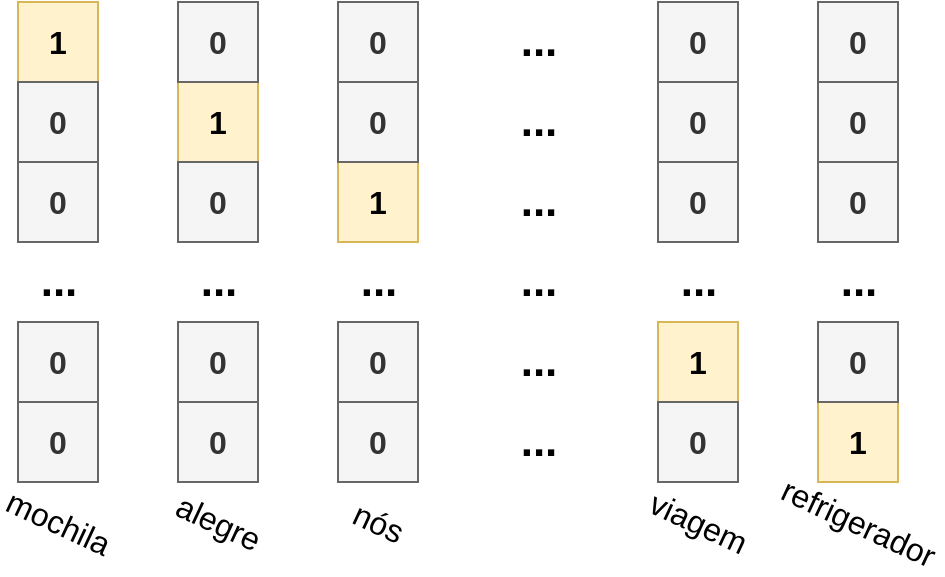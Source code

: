 <mxfile version="12.7.8" type="device"><diagram id="GAlCBHvgS1sKeVPfNwqa" name="Page-1"><mxGraphModel dx="771" dy="435" grid="1" gridSize="10" guides="1" tooltips="1" connect="1" arrows="1" fold="1" page="1" pageScale="1" pageWidth="850" pageHeight="1100" math="0" shadow="0"><root><mxCell id="0"/><mxCell id="1" parent="0"/><mxCell id="J3_a298cZkd8Hms-PnhU-1" value="&lt;font style=&quot;font-size: 16px&quot;&gt;mochila&lt;/font&gt;" style="text;html=1;align=center;verticalAlign=middle;resizable=0;points=[];autosize=1;rotation=25;" vertex="1" parent="1"><mxGeometry x="280" y="450" width="40" height="20" as="geometry"/></mxCell><mxCell id="J3_a298cZkd8Hms-PnhU-2" value="&lt;font style=&quot;font-size: 16px&quot;&gt;alegre&lt;/font&gt;" style="text;html=1;align=center;verticalAlign=middle;resizable=0;points=[];autosize=1;rotation=25;" vertex="1" parent="1"><mxGeometry x="360" y="450" width="40" height="20" as="geometry"/></mxCell><mxCell id="J3_a298cZkd8Hms-PnhU-3" value="&lt;font style=&quot;font-size: 16px&quot;&gt;viagem&lt;/font&gt;" style="text;html=1;align=center;verticalAlign=middle;resizable=0;points=[];autosize=1;rotation=25;" vertex="1" parent="1"><mxGeometry x="600" y="450" width="40" height="20" as="geometry"/></mxCell><mxCell id="J3_a298cZkd8Hms-PnhU-4" value="&lt;font style=&quot;font-size: 16px&quot;&gt;refrigerador&lt;/font&gt;" style="text;html=1;align=center;verticalAlign=middle;resizable=0;points=[];autosize=1;rotation=25;" vertex="1" parent="1"><mxGeometry x="680" y="450" width="40" height="20" as="geometry"/></mxCell><mxCell id="J3_a298cZkd8Hms-PnhU-5" value="&lt;font style=&quot;font-size: 16px&quot;&gt;nós&lt;/font&gt;" style="text;html=1;align=center;verticalAlign=middle;resizable=0;points=[];autosize=1;rotation=25;" vertex="1" parent="1"><mxGeometry x="440" y="450" width="40" height="20" as="geometry"/></mxCell><mxCell id="J3_a298cZkd8Hms-PnhU-6" value="&lt;div align=&quot;center&quot;&gt;&lt;b&gt;&lt;font style=&quot;font-size: 22px&quot;&gt;...&lt;/font&gt;&lt;/b&gt;&lt;/div&gt;" style="text;html=1;align=center;verticalAlign=middle;resizable=0;points=[];autosize=1;" vertex="1" parent="1"><mxGeometry x="280" y="320" width="40" height="40" as="geometry"/></mxCell><mxCell id="J3_a298cZkd8Hms-PnhU-7" value="&lt;div align=&quot;center&quot;&gt;&lt;b&gt;&lt;font style=&quot;font-size: 22px&quot;&gt;...&lt;/font&gt;&lt;/b&gt;&lt;/div&gt;" style="text;html=1;align=center;verticalAlign=middle;resizable=0;points=[];autosize=1;" vertex="1" parent="1"><mxGeometry x="360" y="320" width="40" height="40" as="geometry"/></mxCell><mxCell id="J3_a298cZkd8Hms-PnhU-8" value="&lt;div align=&quot;center&quot;&gt;&lt;b&gt;&lt;font style=&quot;font-size: 22px&quot;&gt;...&lt;/font&gt;&lt;/b&gt;&lt;/div&gt;" style="text;html=1;align=center;verticalAlign=middle;resizable=0;points=[];autosize=1;" vertex="1" parent="1"><mxGeometry x="440" y="320" width="40" height="40" as="geometry"/></mxCell><mxCell id="J3_a298cZkd8Hms-PnhU-9" value="&lt;div align=&quot;center&quot;&gt;&lt;b&gt;&lt;font style=&quot;font-size: 22px&quot;&gt;...&lt;/font&gt;&lt;/b&gt;&lt;/div&gt;" style="text;html=1;align=center;verticalAlign=middle;resizable=0;points=[];autosize=1;" vertex="1" parent="1"><mxGeometry x="600" y="320" width="40" height="40" as="geometry"/></mxCell><mxCell id="J3_a298cZkd8Hms-PnhU-10" value="&lt;div align=&quot;center&quot;&gt;&lt;b&gt;&lt;font style=&quot;font-size: 22px&quot;&gt;...&lt;/font&gt;&lt;/b&gt;&lt;/div&gt;" style="text;html=1;align=center;verticalAlign=middle;resizable=0;points=[];autosize=1;" vertex="1" parent="1"><mxGeometry x="680" y="320" width="40" height="40" as="geometry"/></mxCell><mxCell id="J3_a298cZkd8Hms-PnhU-11" value="&lt;div align=&quot;center&quot;&gt;&lt;b&gt;&lt;font style=&quot;font-size: 22px&quot;&gt;...&lt;/font&gt;&lt;/b&gt;&lt;/div&gt;" style="text;html=1;align=center;verticalAlign=middle;resizable=0;points=[];autosize=1;" vertex="1" parent="1"><mxGeometry x="520" y="320" width="40" height="40" as="geometry"/></mxCell><mxCell id="J3_a298cZkd8Hms-PnhU-12" value="&lt;div align=&quot;center&quot;&gt;&lt;b&gt;&lt;font style=&quot;font-size: 22px&quot;&gt;...&lt;/font&gt;&lt;/b&gt;&lt;/div&gt;" style="text;html=1;align=center;verticalAlign=middle;resizable=0;points=[];autosize=1;" vertex="1" parent="1"><mxGeometry x="520" y="360" width="40" height="40" as="geometry"/></mxCell><mxCell id="J3_a298cZkd8Hms-PnhU-13" value="&lt;div align=&quot;center&quot;&gt;&lt;b&gt;&lt;font style=&quot;font-size: 22px&quot;&gt;...&lt;/font&gt;&lt;/b&gt;&lt;/div&gt;" style="text;html=1;align=center;verticalAlign=middle;resizable=0;points=[];autosize=1;" vertex="1" parent="1"><mxGeometry x="520" y="400" width="40" height="40" as="geometry"/></mxCell><mxCell id="J3_a298cZkd8Hms-PnhU-14" value="&lt;div align=&quot;center&quot;&gt;&lt;b&gt;&lt;font style=&quot;font-size: 22px&quot;&gt;...&lt;/font&gt;&lt;/b&gt;&lt;/div&gt;" style="text;html=1;align=center;verticalAlign=middle;resizable=0;points=[];autosize=1;" vertex="1" parent="1"><mxGeometry x="520" y="240" width="40" height="40" as="geometry"/></mxCell><mxCell id="J3_a298cZkd8Hms-PnhU-15" value="&lt;div align=&quot;center&quot;&gt;&lt;b&gt;&lt;font style=&quot;font-size: 22px&quot;&gt;...&lt;/font&gt;&lt;/b&gt;&lt;/div&gt;" style="text;html=1;align=center;verticalAlign=middle;resizable=0;points=[];autosize=1;" vertex="1" parent="1"><mxGeometry x="520" y="280" width="40" height="40" as="geometry"/></mxCell><mxCell id="J3_a298cZkd8Hms-PnhU-16" value="&lt;div align=&quot;center&quot;&gt;&lt;b&gt;&lt;font style=&quot;font-size: 22px&quot;&gt;...&lt;/font&gt;&lt;/b&gt;&lt;/div&gt;" style="text;html=1;align=center;verticalAlign=middle;resizable=0;points=[];autosize=1;" vertex="1" parent="1"><mxGeometry x="520" y="200" width="40" height="40" as="geometry"/></mxCell><mxCell id="J3_a298cZkd8Hms-PnhU-17" value="&lt;div style=&quot;font-size: 16px&quot;&gt;&lt;font style=&quot;font-size: 16px&quot;&gt;&lt;b&gt;1&lt;/b&gt;&lt;/font&gt;&lt;/div&gt;" style="rounded=0;whiteSpace=wrap;html=1;align=center;fillColor=#fff2cc;strokeColor=#d6b656;" vertex="1" parent="1"><mxGeometry x="680" y="400" width="40" height="40" as="geometry"/></mxCell><mxCell id="J3_a298cZkd8Hms-PnhU-18" value="&lt;div style=&quot;font-size: 16px&quot;&gt;&lt;font style=&quot;font-size: 16px&quot;&gt;&lt;b&gt;1&lt;/b&gt;&lt;/font&gt;&lt;/div&gt;" style="rounded=0;whiteSpace=wrap;html=1;align=center;fillColor=#fff2cc;strokeColor=#d6b656;" vertex="1" parent="1"><mxGeometry x="600" y="360" width="40" height="40" as="geometry"/></mxCell><mxCell id="J3_a298cZkd8Hms-PnhU-19" value="&lt;div style=&quot;font-size: 16px&quot;&gt;&lt;font style=&quot;font-size: 16px&quot;&gt;&lt;b&gt;1&lt;/b&gt;&lt;/font&gt;&lt;/div&gt;" style="rounded=0;whiteSpace=wrap;html=1;align=center;fillColor=#fff2cc;strokeColor=#d6b656;" vertex="1" parent="1"><mxGeometry x="440" y="280" width="40" height="40" as="geometry"/></mxCell><mxCell id="J3_a298cZkd8Hms-PnhU-20" value="&lt;div style=&quot;font-size: 16px&quot;&gt;&lt;font style=&quot;font-size: 16px&quot;&gt;&lt;b&gt;1&lt;/b&gt;&lt;/font&gt;&lt;/div&gt;" style="rounded=0;whiteSpace=wrap;html=1;align=center;fillColor=#fff2cc;strokeColor=#d6b656;" vertex="1" parent="1"><mxGeometry x="360" y="240" width="40" height="40" as="geometry"/></mxCell><mxCell id="J3_a298cZkd8Hms-PnhU-21" value="&lt;div style=&quot;font-size: 16px&quot;&gt;&lt;font style=&quot;font-size: 16px&quot;&gt;&lt;b&gt;1&lt;/b&gt;&lt;/font&gt;&lt;/div&gt;" style="rounded=0;whiteSpace=wrap;html=1;align=center;fillColor=#fff2cc;strokeColor=#d6b656;" vertex="1" parent="1"><mxGeometry x="280" y="200" width="40" height="40" as="geometry"/></mxCell><mxCell id="J3_a298cZkd8Hms-PnhU-22" value="&lt;font size=&quot;1&quot;&gt;&lt;b style=&quot;font-size: 16px&quot;&gt;0&lt;/b&gt;&lt;/font&gt;" style="rounded=0;whiteSpace=wrap;html=1;align=center;fillColor=#f5f5f5;strokeColor=#666666;fontColor=#333333;" vertex="1" parent="1"><mxGeometry x="280" y="240" width="40" height="40" as="geometry"/></mxCell><mxCell id="J3_a298cZkd8Hms-PnhU-23" value="&lt;font size=&quot;1&quot;&gt;&lt;b style=&quot;font-size: 16px&quot;&gt;0&lt;/b&gt;&lt;/font&gt;" style="rounded=0;whiteSpace=wrap;html=1;align=center;fillColor=#f5f5f5;strokeColor=#666666;fontColor=#333333;" vertex="1" parent="1"><mxGeometry x="280" y="280" width="40" height="40" as="geometry"/></mxCell><mxCell id="J3_a298cZkd8Hms-PnhU-24" value="&lt;font size=&quot;1&quot;&gt;&lt;b style=&quot;font-size: 16px&quot;&gt;0&lt;/b&gt;&lt;/font&gt;" style="rounded=0;whiteSpace=wrap;html=1;align=center;fillColor=#f5f5f5;strokeColor=#666666;fontColor=#333333;" vertex="1" parent="1"><mxGeometry x="280" y="360" width="40" height="40" as="geometry"/></mxCell><mxCell id="J3_a298cZkd8Hms-PnhU-25" value="&lt;font size=&quot;1&quot;&gt;&lt;b style=&quot;font-size: 16px&quot;&gt;0&lt;/b&gt;&lt;/font&gt;" style="rounded=0;whiteSpace=wrap;html=1;align=center;fillColor=#f5f5f5;strokeColor=#666666;fontColor=#333333;" vertex="1" parent="1"><mxGeometry x="280" y="400" width="40" height="40" as="geometry"/></mxCell><mxCell id="J3_a298cZkd8Hms-PnhU-26" value="&lt;font size=&quot;1&quot;&gt;&lt;b style=&quot;font-size: 16px&quot;&gt;0&lt;/b&gt;&lt;/font&gt;" style="rounded=0;whiteSpace=wrap;html=1;align=center;fillColor=#f5f5f5;strokeColor=#666666;fontColor=#333333;" vertex="1" parent="1"><mxGeometry x="360" y="360" width="40" height="40" as="geometry"/></mxCell><mxCell id="J3_a298cZkd8Hms-PnhU-27" value="&lt;font size=&quot;1&quot;&gt;&lt;b style=&quot;font-size: 16px&quot;&gt;0&lt;/b&gt;&lt;/font&gt;" style="rounded=0;whiteSpace=wrap;html=1;align=center;fillColor=#f5f5f5;strokeColor=#666666;fontColor=#333333;" vertex="1" parent="1"><mxGeometry x="360" y="400" width="40" height="40" as="geometry"/></mxCell><mxCell id="J3_a298cZkd8Hms-PnhU-28" value="&lt;font size=&quot;1&quot;&gt;&lt;b style=&quot;font-size: 16px&quot;&gt;0&lt;/b&gt;&lt;/font&gt;" style="rounded=0;whiteSpace=wrap;html=1;align=center;fillColor=#f5f5f5;strokeColor=#666666;fontColor=#333333;" vertex="1" parent="1"><mxGeometry x="440" y="360" width="40" height="40" as="geometry"/></mxCell><mxCell id="J3_a298cZkd8Hms-PnhU-29" value="&lt;font size=&quot;1&quot;&gt;&lt;b style=&quot;font-size: 16px&quot;&gt;0&lt;/b&gt;&lt;/font&gt;" style="rounded=0;whiteSpace=wrap;html=1;align=center;fillColor=#f5f5f5;strokeColor=#666666;fontColor=#333333;" vertex="1" parent="1"><mxGeometry x="440" y="400" width="40" height="40" as="geometry"/></mxCell><mxCell id="J3_a298cZkd8Hms-PnhU-30" value="&lt;font size=&quot;1&quot;&gt;&lt;b style=&quot;font-size: 16px&quot;&gt;0&lt;/b&gt;&lt;/font&gt;" style="rounded=0;whiteSpace=wrap;html=1;align=center;fillColor=#f5f5f5;strokeColor=#666666;fontColor=#333333;" vertex="1" parent="1"><mxGeometry x="600" y="200" width="40" height="40" as="geometry"/></mxCell><mxCell id="J3_a298cZkd8Hms-PnhU-31" value="&lt;font size=&quot;1&quot;&gt;&lt;b style=&quot;font-size: 16px&quot;&gt;0&lt;/b&gt;&lt;/font&gt;" style="rounded=0;whiteSpace=wrap;html=1;align=center;fillColor=#f5f5f5;strokeColor=#666666;fontColor=#333333;" vertex="1" parent="1"><mxGeometry x="600" y="240" width="40" height="40" as="geometry"/></mxCell><mxCell id="J3_a298cZkd8Hms-PnhU-32" value="&lt;font size=&quot;1&quot;&gt;&lt;b style=&quot;font-size: 16px&quot;&gt;0&lt;/b&gt;&lt;/font&gt;" style="rounded=0;whiteSpace=wrap;html=1;align=center;fillColor=#f5f5f5;strokeColor=#666666;fontColor=#333333;" vertex="1" parent="1"><mxGeometry x="600" y="280" width="40" height="40" as="geometry"/></mxCell><mxCell id="J3_a298cZkd8Hms-PnhU-33" value="&lt;font size=&quot;1&quot;&gt;&lt;b style=&quot;font-size: 16px&quot;&gt;0&lt;/b&gt;&lt;/font&gt;" style="rounded=0;whiteSpace=wrap;html=1;align=center;fillColor=#f5f5f5;strokeColor=#666666;fontColor=#333333;" vertex="1" parent="1"><mxGeometry x="680" y="200" width="40" height="40" as="geometry"/></mxCell><mxCell id="J3_a298cZkd8Hms-PnhU-34" value="&lt;font size=&quot;1&quot;&gt;&lt;b style=&quot;font-size: 16px&quot;&gt;0&lt;/b&gt;&lt;/font&gt;" style="rounded=0;whiteSpace=wrap;html=1;align=center;fillColor=#f5f5f5;strokeColor=#666666;fontColor=#333333;" vertex="1" parent="1"><mxGeometry x="680" y="240" width="40" height="40" as="geometry"/></mxCell><mxCell id="J3_a298cZkd8Hms-PnhU-35" value="&lt;font size=&quot;1&quot;&gt;&lt;b style=&quot;font-size: 16px&quot;&gt;0&lt;/b&gt;&lt;/font&gt;" style="rounded=0;whiteSpace=wrap;html=1;align=center;fillColor=#f5f5f5;strokeColor=#666666;fontColor=#333333;" vertex="1" parent="1"><mxGeometry x="680" y="280" width="40" height="40" as="geometry"/></mxCell><mxCell id="J3_a298cZkd8Hms-PnhU-36" value="&lt;font size=&quot;1&quot;&gt;&lt;b style=&quot;font-size: 16px&quot;&gt;0&lt;/b&gt;&lt;/font&gt;" style="rounded=0;whiteSpace=wrap;html=1;align=center;fillColor=#f5f5f5;strokeColor=#666666;fontColor=#333333;" vertex="1" parent="1"><mxGeometry x="440" y="200" width="40" height="40" as="geometry"/></mxCell><mxCell id="J3_a298cZkd8Hms-PnhU-37" value="&lt;font size=&quot;1&quot;&gt;&lt;b style=&quot;font-size: 16px&quot;&gt;0&lt;/b&gt;&lt;/font&gt;" style="rounded=0;whiteSpace=wrap;html=1;align=center;fillColor=#f5f5f5;strokeColor=#666666;fontColor=#333333;" vertex="1" parent="1"><mxGeometry x="440" y="240" width="40" height="40" as="geometry"/></mxCell><mxCell id="J3_a298cZkd8Hms-PnhU-38" value="&lt;font size=&quot;1&quot;&gt;&lt;b style=&quot;font-size: 16px&quot;&gt;0&lt;/b&gt;&lt;/font&gt;" style="rounded=0;whiteSpace=wrap;html=1;align=center;fillColor=#f5f5f5;strokeColor=#666666;fontColor=#333333;" vertex="1" parent="1"><mxGeometry x="360" y="280" width="40" height="40" as="geometry"/></mxCell><mxCell id="J3_a298cZkd8Hms-PnhU-39" value="&lt;font size=&quot;1&quot;&gt;&lt;b style=&quot;font-size: 16px&quot;&gt;0&lt;/b&gt;&lt;/font&gt;" style="rounded=0;whiteSpace=wrap;html=1;align=center;fillColor=#f5f5f5;strokeColor=#666666;fontColor=#333333;" vertex="1" parent="1"><mxGeometry x="360" y="200" width="40" height="40" as="geometry"/></mxCell><mxCell id="J3_a298cZkd8Hms-PnhU-40" value="&lt;font size=&quot;1&quot;&gt;&lt;b style=&quot;font-size: 16px&quot;&gt;0&lt;/b&gt;&lt;/font&gt;" style="rounded=0;whiteSpace=wrap;html=1;align=center;fillColor=#f5f5f5;strokeColor=#666666;fontColor=#333333;" vertex="1" parent="1"><mxGeometry x="680" y="360" width="40" height="40" as="geometry"/></mxCell><mxCell id="J3_a298cZkd8Hms-PnhU-41" value="&lt;font size=&quot;1&quot;&gt;&lt;b style=&quot;font-size: 16px&quot;&gt;0&lt;/b&gt;&lt;/font&gt;" style="rounded=0;whiteSpace=wrap;html=1;align=center;fillColor=#f5f5f5;strokeColor=#666666;fontColor=#333333;" vertex="1" parent="1"><mxGeometry x="600" y="400" width="40" height="40" as="geometry"/></mxCell></root></mxGraphModel></diagram></mxfile>